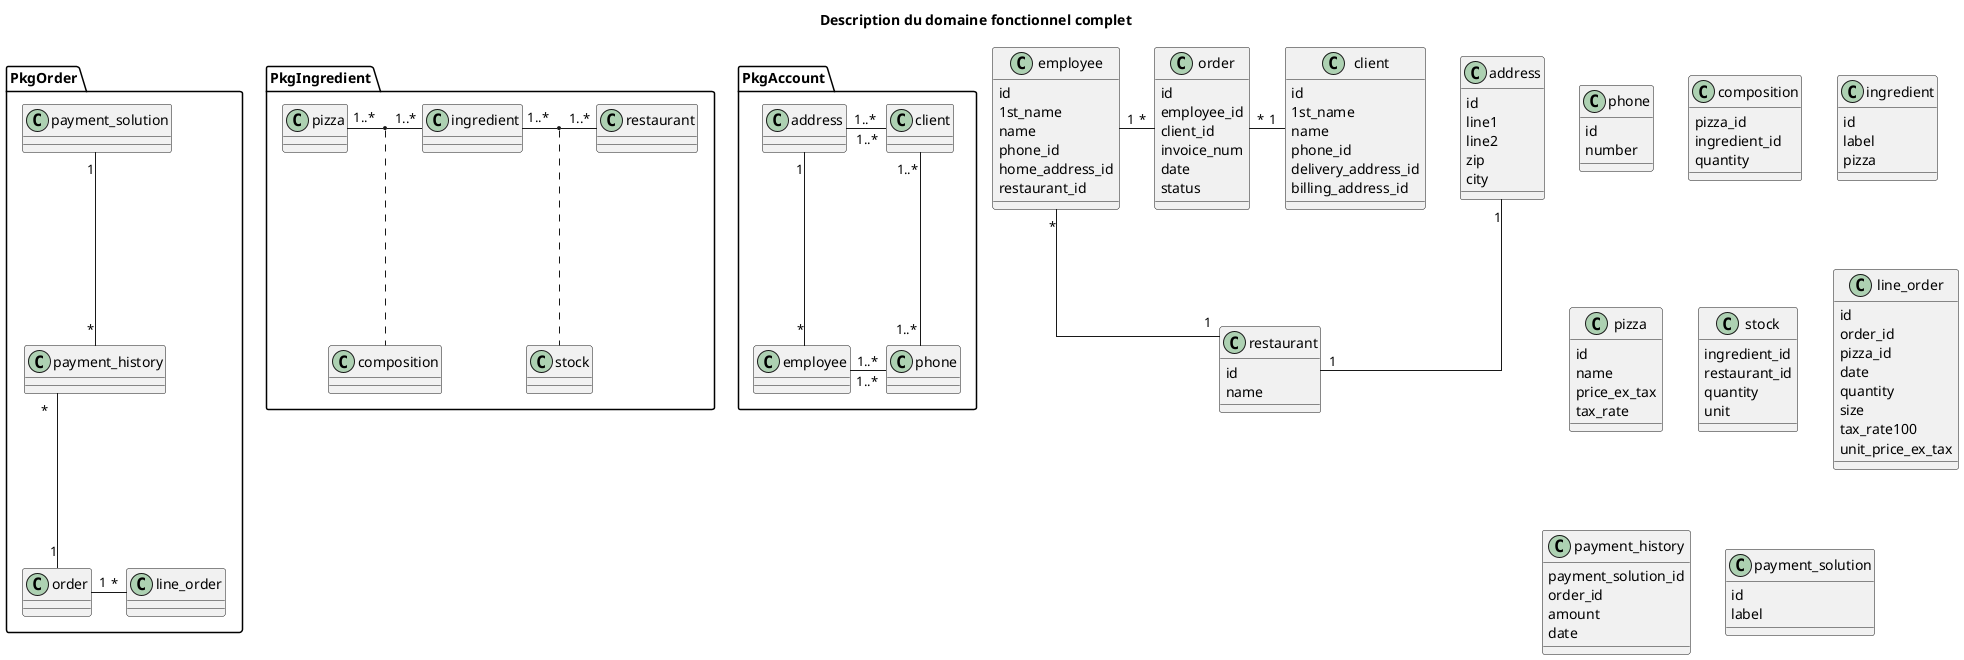 @startuml

title Description du domaine fonctionnel complet

/' = = = = = = = STYLE = = = = = = = '/
' skinparam monochrome true
skinparam linetype ortho

!define table(x) class x << (T,#FFAAAA) >>
!define primary_key(x) <b>PK: x</b>
!define foreign_key(x,reference) <b>FK: </b>x

/' = = = = = = = CLASSE = = = = = = = '/

package PkgOrder {
    class line_order
    class order
    class payment_history
    class payment_solution

    line_order "*" -left- "1" order : "    "
    order "1" -up- "*" payment_history
    payment_solution "1" -down- "*" payment_history
}

package PkgIngredient {
    class composition
    class ingredient
    class pizza
    class restaurant
    class stock

    ingredient "1..*" - "1..*" restaurant
    (ingredient, restaurant) .. stock

    pizza "1..*" - "1..*" ingredient
    (pizza, ingredient) .. composition
}

package PkgAccount {
    class address
    class client
    class employee
    class phone

    client "1..*" - "1..*" phone
    client "1..*" -left- "1..*" address
    address "1" -down- "*" employee
    phone "1..*" -right- "1..*" employee
}

/' = = = = = = = ATTRIBUTE = = = = = = = '/

/' - - PkgAccount - - '/

class address {
    id
    line1
    line2
    zip
    city
}

class client {
    id
    1st_name
    name
    phone_id
    delivery_address_id
    billing_address_id
}

class employee {
    id
    1st_name
    name
    phone_id
    home_address_id
    restaurant_id
}

class phone {
    id
    number
}


/' - - PkgIngredient - - '/

class composition {
    pizza_id
    ingredient_id
    quantity
}

class ingredient {
    id
    label
    pizza
}

class pizza {
    id
    name
    price_ex_tax
    tax_rate
}

class restaurant {
    id
    name
}

class stock {
    ingredient_id
    restaurant_id
    quantity
    unit
}

/' - - PkgOrder - - '/

class line_order {
    id
    order_id
    pizza_id
    date
    quantity
    size
    tax_rate100
    unit_price_ex_tax
}

class order {
    id
    employee_id
    client_id
    invoice_num
    date
    status
}

class payment_history {
    payment_solution_id
    order_id
    amount
    date
}

class payment_solution {
    id
    label
}

/' = = = = = = = RELATION INTER PKG = = = = = = = '/
employee "1" - "*" order
order "*" - "1" client
address "1" -- "1" restaurant
employee "*" -- "1" restaurant

@enduml
